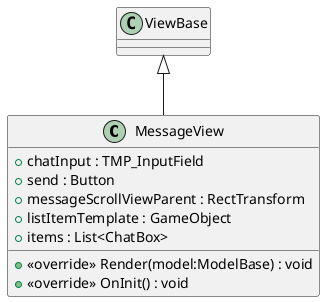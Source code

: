 @startuml
class MessageView {
    + chatInput : TMP_InputField
    + send : Button
    + messageScrollViewParent : RectTransform
    + listItemTemplate : GameObject
    + items : List<ChatBox>
    + <<override>> Render(model:ModelBase) : void
    + <<override>> OnInit() : void
}
ViewBase <|-- MessageView
@enduml
